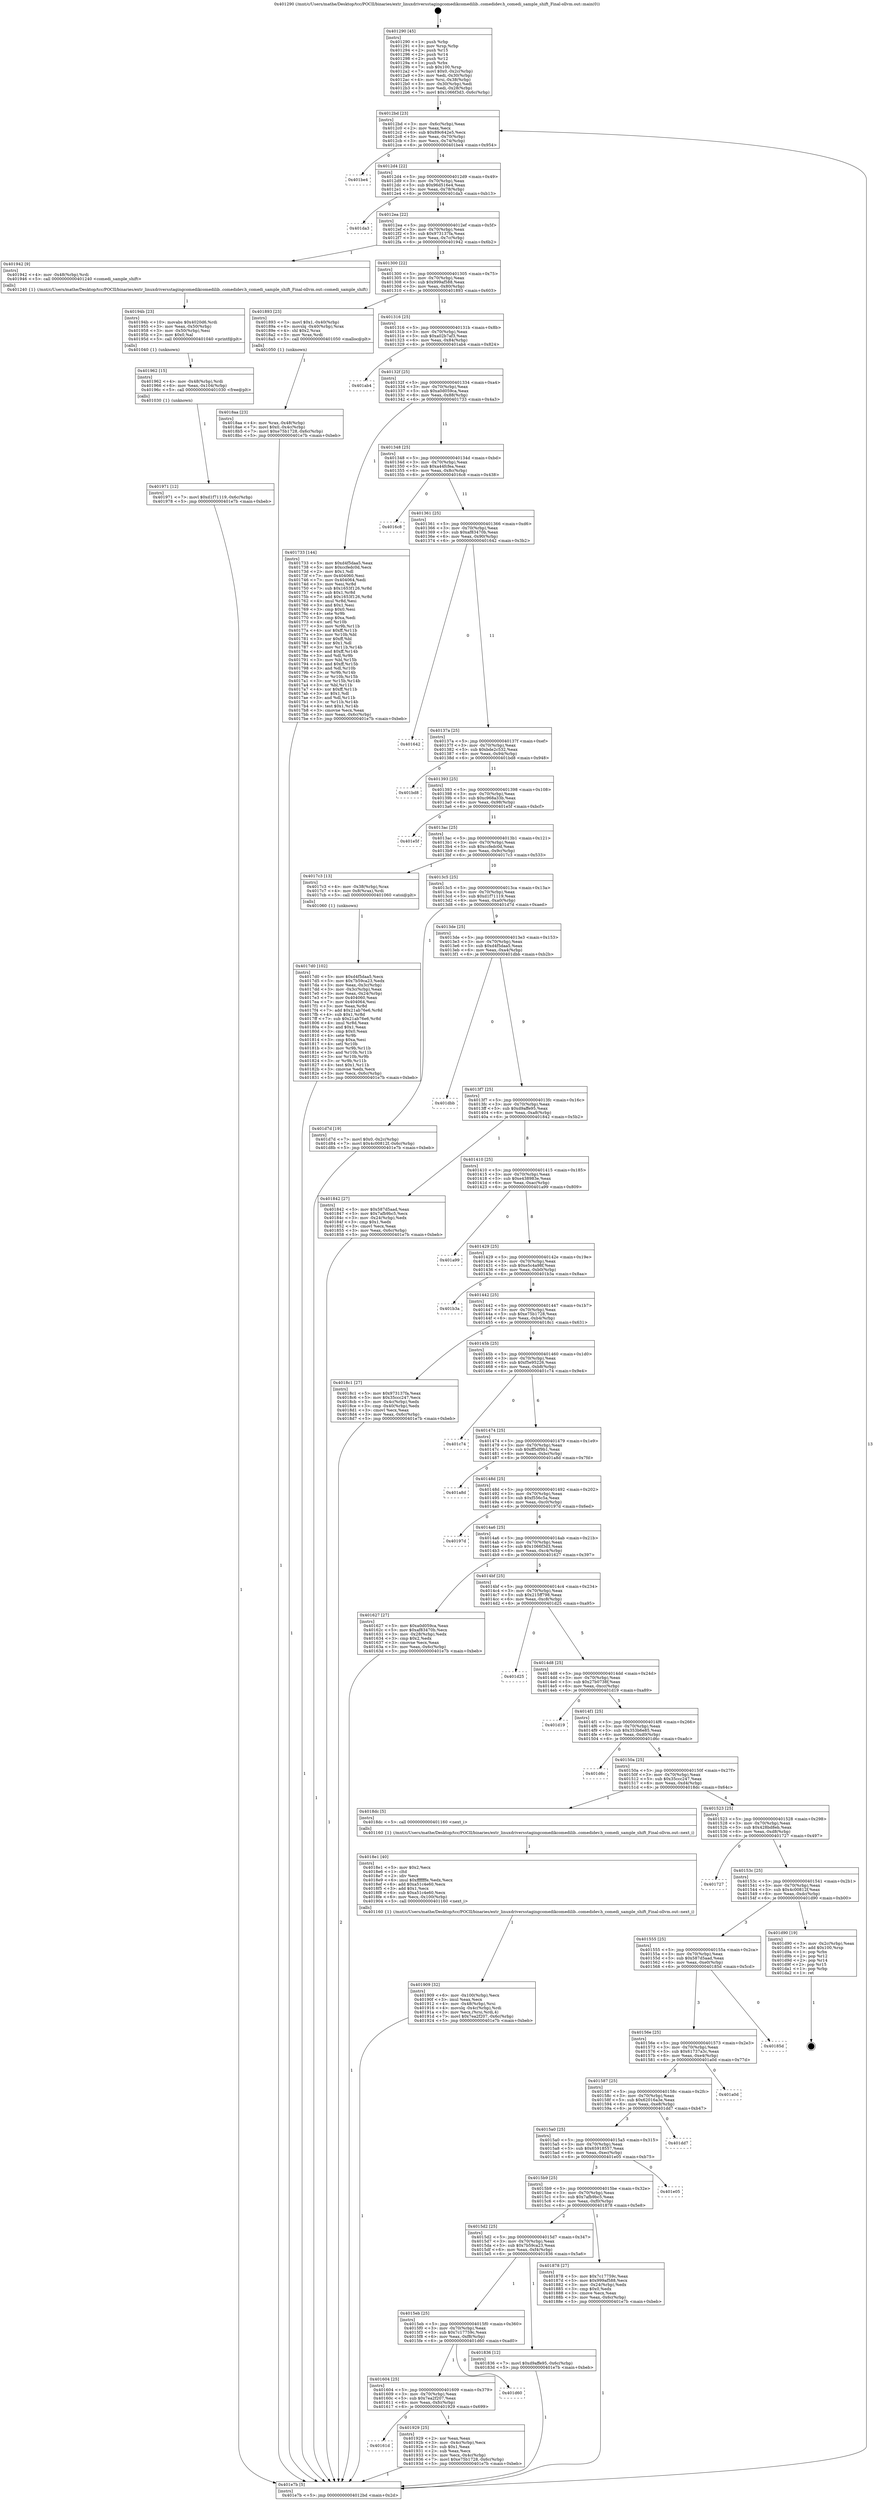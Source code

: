 digraph "0x401290" {
  label = "0x401290 (/mnt/c/Users/mathe/Desktop/tcc/POCII/binaries/extr_linuxdriversstagingcomedikcomedilib..comedidev.h_comedi_sample_shift_Final-ollvm.out::main(0))"
  labelloc = "t"
  node[shape=record]

  Entry [label="",width=0.3,height=0.3,shape=circle,fillcolor=black,style=filled]
  "0x4012bd" [label="{
     0x4012bd [23]\l
     | [instrs]\l
     &nbsp;&nbsp;0x4012bd \<+3\>: mov -0x6c(%rbp),%eax\l
     &nbsp;&nbsp;0x4012c0 \<+2\>: mov %eax,%ecx\l
     &nbsp;&nbsp;0x4012c2 \<+6\>: sub $0x89c642e5,%ecx\l
     &nbsp;&nbsp;0x4012c8 \<+3\>: mov %eax,-0x70(%rbp)\l
     &nbsp;&nbsp;0x4012cb \<+3\>: mov %ecx,-0x74(%rbp)\l
     &nbsp;&nbsp;0x4012ce \<+6\>: je 0000000000401be4 \<main+0x954\>\l
  }"]
  "0x401be4" [label="{
     0x401be4\l
  }", style=dashed]
  "0x4012d4" [label="{
     0x4012d4 [22]\l
     | [instrs]\l
     &nbsp;&nbsp;0x4012d4 \<+5\>: jmp 00000000004012d9 \<main+0x49\>\l
     &nbsp;&nbsp;0x4012d9 \<+3\>: mov -0x70(%rbp),%eax\l
     &nbsp;&nbsp;0x4012dc \<+5\>: sub $0x96d516e4,%eax\l
     &nbsp;&nbsp;0x4012e1 \<+3\>: mov %eax,-0x78(%rbp)\l
     &nbsp;&nbsp;0x4012e4 \<+6\>: je 0000000000401da3 \<main+0xb13\>\l
  }"]
  Exit [label="",width=0.3,height=0.3,shape=circle,fillcolor=black,style=filled,peripheries=2]
  "0x401da3" [label="{
     0x401da3\l
  }", style=dashed]
  "0x4012ea" [label="{
     0x4012ea [22]\l
     | [instrs]\l
     &nbsp;&nbsp;0x4012ea \<+5\>: jmp 00000000004012ef \<main+0x5f\>\l
     &nbsp;&nbsp;0x4012ef \<+3\>: mov -0x70(%rbp),%eax\l
     &nbsp;&nbsp;0x4012f2 \<+5\>: sub $0x973137fa,%eax\l
     &nbsp;&nbsp;0x4012f7 \<+3\>: mov %eax,-0x7c(%rbp)\l
     &nbsp;&nbsp;0x4012fa \<+6\>: je 0000000000401942 \<main+0x6b2\>\l
  }"]
  "0x401971" [label="{
     0x401971 [12]\l
     | [instrs]\l
     &nbsp;&nbsp;0x401971 \<+7\>: movl $0xd1f71119,-0x6c(%rbp)\l
     &nbsp;&nbsp;0x401978 \<+5\>: jmp 0000000000401e7b \<main+0xbeb\>\l
  }"]
  "0x401942" [label="{
     0x401942 [9]\l
     | [instrs]\l
     &nbsp;&nbsp;0x401942 \<+4\>: mov -0x48(%rbp),%rdi\l
     &nbsp;&nbsp;0x401946 \<+5\>: call 0000000000401240 \<comedi_sample_shift\>\l
     | [calls]\l
     &nbsp;&nbsp;0x401240 \{1\} (/mnt/c/Users/mathe/Desktop/tcc/POCII/binaries/extr_linuxdriversstagingcomedikcomedilib..comedidev.h_comedi_sample_shift_Final-ollvm.out::comedi_sample_shift)\l
  }"]
  "0x401300" [label="{
     0x401300 [22]\l
     | [instrs]\l
     &nbsp;&nbsp;0x401300 \<+5\>: jmp 0000000000401305 \<main+0x75\>\l
     &nbsp;&nbsp;0x401305 \<+3\>: mov -0x70(%rbp),%eax\l
     &nbsp;&nbsp;0x401308 \<+5\>: sub $0x999af588,%eax\l
     &nbsp;&nbsp;0x40130d \<+3\>: mov %eax,-0x80(%rbp)\l
     &nbsp;&nbsp;0x401310 \<+6\>: je 0000000000401893 \<main+0x603\>\l
  }"]
  "0x401962" [label="{
     0x401962 [15]\l
     | [instrs]\l
     &nbsp;&nbsp;0x401962 \<+4\>: mov -0x48(%rbp),%rdi\l
     &nbsp;&nbsp;0x401966 \<+6\>: mov %eax,-0x104(%rbp)\l
     &nbsp;&nbsp;0x40196c \<+5\>: call 0000000000401030 \<free@plt\>\l
     | [calls]\l
     &nbsp;&nbsp;0x401030 \{1\} (unknown)\l
  }"]
  "0x401893" [label="{
     0x401893 [23]\l
     | [instrs]\l
     &nbsp;&nbsp;0x401893 \<+7\>: movl $0x1,-0x40(%rbp)\l
     &nbsp;&nbsp;0x40189a \<+4\>: movslq -0x40(%rbp),%rax\l
     &nbsp;&nbsp;0x40189e \<+4\>: shl $0x2,%rax\l
     &nbsp;&nbsp;0x4018a2 \<+3\>: mov %rax,%rdi\l
     &nbsp;&nbsp;0x4018a5 \<+5\>: call 0000000000401050 \<malloc@plt\>\l
     | [calls]\l
     &nbsp;&nbsp;0x401050 \{1\} (unknown)\l
  }"]
  "0x401316" [label="{
     0x401316 [25]\l
     | [instrs]\l
     &nbsp;&nbsp;0x401316 \<+5\>: jmp 000000000040131b \<main+0x8b\>\l
     &nbsp;&nbsp;0x40131b \<+3\>: mov -0x70(%rbp),%eax\l
     &nbsp;&nbsp;0x40131e \<+5\>: sub $0xa02b7af3,%eax\l
     &nbsp;&nbsp;0x401323 \<+6\>: mov %eax,-0x84(%rbp)\l
     &nbsp;&nbsp;0x401329 \<+6\>: je 0000000000401ab4 \<main+0x824\>\l
  }"]
  "0x40194b" [label="{
     0x40194b [23]\l
     | [instrs]\l
     &nbsp;&nbsp;0x40194b \<+10\>: movabs $0x4020d6,%rdi\l
     &nbsp;&nbsp;0x401955 \<+3\>: mov %eax,-0x50(%rbp)\l
     &nbsp;&nbsp;0x401958 \<+3\>: mov -0x50(%rbp),%esi\l
     &nbsp;&nbsp;0x40195b \<+2\>: mov $0x0,%al\l
     &nbsp;&nbsp;0x40195d \<+5\>: call 0000000000401040 \<printf@plt\>\l
     | [calls]\l
     &nbsp;&nbsp;0x401040 \{1\} (unknown)\l
  }"]
  "0x401ab4" [label="{
     0x401ab4\l
  }", style=dashed]
  "0x40132f" [label="{
     0x40132f [25]\l
     | [instrs]\l
     &nbsp;&nbsp;0x40132f \<+5\>: jmp 0000000000401334 \<main+0xa4\>\l
     &nbsp;&nbsp;0x401334 \<+3\>: mov -0x70(%rbp),%eax\l
     &nbsp;&nbsp;0x401337 \<+5\>: sub $0xa0d059ca,%eax\l
     &nbsp;&nbsp;0x40133c \<+6\>: mov %eax,-0x88(%rbp)\l
     &nbsp;&nbsp;0x401342 \<+6\>: je 0000000000401733 \<main+0x4a3\>\l
  }"]
  "0x40161d" [label="{
     0x40161d\l
  }", style=dashed]
  "0x401733" [label="{
     0x401733 [144]\l
     | [instrs]\l
     &nbsp;&nbsp;0x401733 \<+5\>: mov $0xd4f5daa5,%eax\l
     &nbsp;&nbsp;0x401738 \<+5\>: mov $0xccfedc0d,%ecx\l
     &nbsp;&nbsp;0x40173d \<+2\>: mov $0x1,%dl\l
     &nbsp;&nbsp;0x40173f \<+7\>: mov 0x404060,%esi\l
     &nbsp;&nbsp;0x401746 \<+7\>: mov 0x404064,%edi\l
     &nbsp;&nbsp;0x40174d \<+3\>: mov %esi,%r8d\l
     &nbsp;&nbsp;0x401750 \<+7\>: sub $0x1653f126,%r8d\l
     &nbsp;&nbsp;0x401757 \<+4\>: sub $0x1,%r8d\l
     &nbsp;&nbsp;0x40175b \<+7\>: add $0x1653f126,%r8d\l
     &nbsp;&nbsp;0x401762 \<+4\>: imul %r8d,%esi\l
     &nbsp;&nbsp;0x401766 \<+3\>: and $0x1,%esi\l
     &nbsp;&nbsp;0x401769 \<+3\>: cmp $0x0,%esi\l
     &nbsp;&nbsp;0x40176c \<+4\>: sete %r9b\l
     &nbsp;&nbsp;0x401770 \<+3\>: cmp $0xa,%edi\l
     &nbsp;&nbsp;0x401773 \<+4\>: setl %r10b\l
     &nbsp;&nbsp;0x401777 \<+3\>: mov %r9b,%r11b\l
     &nbsp;&nbsp;0x40177a \<+4\>: xor $0xff,%r11b\l
     &nbsp;&nbsp;0x40177e \<+3\>: mov %r10b,%bl\l
     &nbsp;&nbsp;0x401781 \<+3\>: xor $0xff,%bl\l
     &nbsp;&nbsp;0x401784 \<+3\>: xor $0x1,%dl\l
     &nbsp;&nbsp;0x401787 \<+3\>: mov %r11b,%r14b\l
     &nbsp;&nbsp;0x40178a \<+4\>: and $0xff,%r14b\l
     &nbsp;&nbsp;0x40178e \<+3\>: and %dl,%r9b\l
     &nbsp;&nbsp;0x401791 \<+3\>: mov %bl,%r15b\l
     &nbsp;&nbsp;0x401794 \<+4\>: and $0xff,%r15b\l
     &nbsp;&nbsp;0x401798 \<+3\>: and %dl,%r10b\l
     &nbsp;&nbsp;0x40179b \<+3\>: or %r9b,%r14b\l
     &nbsp;&nbsp;0x40179e \<+3\>: or %r10b,%r15b\l
     &nbsp;&nbsp;0x4017a1 \<+3\>: xor %r15b,%r14b\l
     &nbsp;&nbsp;0x4017a4 \<+3\>: or %bl,%r11b\l
     &nbsp;&nbsp;0x4017a7 \<+4\>: xor $0xff,%r11b\l
     &nbsp;&nbsp;0x4017ab \<+3\>: or $0x1,%dl\l
     &nbsp;&nbsp;0x4017ae \<+3\>: and %dl,%r11b\l
     &nbsp;&nbsp;0x4017b1 \<+3\>: or %r11b,%r14b\l
     &nbsp;&nbsp;0x4017b4 \<+4\>: test $0x1,%r14b\l
     &nbsp;&nbsp;0x4017b8 \<+3\>: cmovne %ecx,%eax\l
     &nbsp;&nbsp;0x4017bb \<+3\>: mov %eax,-0x6c(%rbp)\l
     &nbsp;&nbsp;0x4017be \<+5\>: jmp 0000000000401e7b \<main+0xbeb\>\l
  }"]
  "0x401348" [label="{
     0x401348 [25]\l
     | [instrs]\l
     &nbsp;&nbsp;0x401348 \<+5\>: jmp 000000000040134d \<main+0xbd\>\l
     &nbsp;&nbsp;0x40134d \<+3\>: mov -0x70(%rbp),%eax\l
     &nbsp;&nbsp;0x401350 \<+5\>: sub $0xa44fcfea,%eax\l
     &nbsp;&nbsp;0x401355 \<+6\>: mov %eax,-0x8c(%rbp)\l
     &nbsp;&nbsp;0x40135b \<+6\>: je 00000000004016c8 \<main+0x438\>\l
  }"]
  "0x401929" [label="{
     0x401929 [25]\l
     | [instrs]\l
     &nbsp;&nbsp;0x401929 \<+2\>: xor %eax,%eax\l
     &nbsp;&nbsp;0x40192b \<+3\>: mov -0x4c(%rbp),%ecx\l
     &nbsp;&nbsp;0x40192e \<+3\>: sub $0x1,%eax\l
     &nbsp;&nbsp;0x401931 \<+2\>: sub %eax,%ecx\l
     &nbsp;&nbsp;0x401933 \<+3\>: mov %ecx,-0x4c(%rbp)\l
     &nbsp;&nbsp;0x401936 \<+7\>: movl $0xe75b1728,-0x6c(%rbp)\l
     &nbsp;&nbsp;0x40193d \<+5\>: jmp 0000000000401e7b \<main+0xbeb\>\l
  }"]
  "0x4016c8" [label="{
     0x4016c8\l
  }", style=dashed]
  "0x401361" [label="{
     0x401361 [25]\l
     | [instrs]\l
     &nbsp;&nbsp;0x401361 \<+5\>: jmp 0000000000401366 \<main+0xd6\>\l
     &nbsp;&nbsp;0x401366 \<+3\>: mov -0x70(%rbp),%eax\l
     &nbsp;&nbsp;0x401369 \<+5\>: sub $0xaf83470b,%eax\l
     &nbsp;&nbsp;0x40136e \<+6\>: mov %eax,-0x90(%rbp)\l
     &nbsp;&nbsp;0x401374 \<+6\>: je 0000000000401642 \<main+0x3b2\>\l
  }"]
  "0x401604" [label="{
     0x401604 [25]\l
     | [instrs]\l
     &nbsp;&nbsp;0x401604 \<+5\>: jmp 0000000000401609 \<main+0x379\>\l
     &nbsp;&nbsp;0x401609 \<+3\>: mov -0x70(%rbp),%eax\l
     &nbsp;&nbsp;0x40160c \<+5\>: sub $0x7ea2f207,%eax\l
     &nbsp;&nbsp;0x401611 \<+6\>: mov %eax,-0xfc(%rbp)\l
     &nbsp;&nbsp;0x401617 \<+6\>: je 0000000000401929 \<main+0x699\>\l
  }"]
  "0x401642" [label="{
     0x401642\l
  }", style=dashed]
  "0x40137a" [label="{
     0x40137a [25]\l
     | [instrs]\l
     &nbsp;&nbsp;0x40137a \<+5\>: jmp 000000000040137f \<main+0xef\>\l
     &nbsp;&nbsp;0x40137f \<+3\>: mov -0x70(%rbp),%eax\l
     &nbsp;&nbsp;0x401382 \<+5\>: sub $0xbde2c532,%eax\l
     &nbsp;&nbsp;0x401387 \<+6\>: mov %eax,-0x94(%rbp)\l
     &nbsp;&nbsp;0x40138d \<+6\>: je 0000000000401bd8 \<main+0x948\>\l
  }"]
  "0x401d60" [label="{
     0x401d60\l
  }", style=dashed]
  "0x401bd8" [label="{
     0x401bd8\l
  }", style=dashed]
  "0x401393" [label="{
     0x401393 [25]\l
     | [instrs]\l
     &nbsp;&nbsp;0x401393 \<+5\>: jmp 0000000000401398 \<main+0x108\>\l
     &nbsp;&nbsp;0x401398 \<+3\>: mov -0x70(%rbp),%eax\l
     &nbsp;&nbsp;0x40139b \<+5\>: sub $0xc968a33b,%eax\l
     &nbsp;&nbsp;0x4013a0 \<+6\>: mov %eax,-0x98(%rbp)\l
     &nbsp;&nbsp;0x4013a6 \<+6\>: je 0000000000401e5f \<main+0xbcf\>\l
  }"]
  "0x401909" [label="{
     0x401909 [32]\l
     | [instrs]\l
     &nbsp;&nbsp;0x401909 \<+6\>: mov -0x100(%rbp),%ecx\l
     &nbsp;&nbsp;0x40190f \<+3\>: imul %eax,%ecx\l
     &nbsp;&nbsp;0x401912 \<+4\>: mov -0x48(%rbp),%rsi\l
     &nbsp;&nbsp;0x401916 \<+4\>: movslq -0x4c(%rbp),%rdi\l
     &nbsp;&nbsp;0x40191a \<+3\>: mov %ecx,(%rsi,%rdi,4)\l
     &nbsp;&nbsp;0x40191d \<+7\>: movl $0x7ea2f207,-0x6c(%rbp)\l
     &nbsp;&nbsp;0x401924 \<+5\>: jmp 0000000000401e7b \<main+0xbeb\>\l
  }"]
  "0x401e5f" [label="{
     0x401e5f\l
  }", style=dashed]
  "0x4013ac" [label="{
     0x4013ac [25]\l
     | [instrs]\l
     &nbsp;&nbsp;0x4013ac \<+5\>: jmp 00000000004013b1 \<main+0x121\>\l
     &nbsp;&nbsp;0x4013b1 \<+3\>: mov -0x70(%rbp),%eax\l
     &nbsp;&nbsp;0x4013b4 \<+5\>: sub $0xccfedc0d,%eax\l
     &nbsp;&nbsp;0x4013b9 \<+6\>: mov %eax,-0x9c(%rbp)\l
     &nbsp;&nbsp;0x4013bf \<+6\>: je 00000000004017c3 \<main+0x533\>\l
  }"]
  "0x4018e1" [label="{
     0x4018e1 [40]\l
     | [instrs]\l
     &nbsp;&nbsp;0x4018e1 \<+5\>: mov $0x2,%ecx\l
     &nbsp;&nbsp;0x4018e6 \<+1\>: cltd\l
     &nbsp;&nbsp;0x4018e7 \<+2\>: idiv %ecx\l
     &nbsp;&nbsp;0x4018e9 \<+6\>: imul $0xfffffffe,%edx,%ecx\l
     &nbsp;&nbsp;0x4018ef \<+6\>: add $0xa51c4e60,%ecx\l
     &nbsp;&nbsp;0x4018f5 \<+3\>: add $0x1,%ecx\l
     &nbsp;&nbsp;0x4018f8 \<+6\>: sub $0xa51c4e60,%ecx\l
     &nbsp;&nbsp;0x4018fe \<+6\>: mov %ecx,-0x100(%rbp)\l
     &nbsp;&nbsp;0x401904 \<+5\>: call 0000000000401160 \<next_i\>\l
     | [calls]\l
     &nbsp;&nbsp;0x401160 \{1\} (/mnt/c/Users/mathe/Desktop/tcc/POCII/binaries/extr_linuxdriversstagingcomedikcomedilib..comedidev.h_comedi_sample_shift_Final-ollvm.out::next_i)\l
  }"]
  "0x4017c3" [label="{
     0x4017c3 [13]\l
     | [instrs]\l
     &nbsp;&nbsp;0x4017c3 \<+4\>: mov -0x38(%rbp),%rax\l
     &nbsp;&nbsp;0x4017c7 \<+4\>: mov 0x8(%rax),%rdi\l
     &nbsp;&nbsp;0x4017cb \<+5\>: call 0000000000401060 \<atoi@plt\>\l
     | [calls]\l
     &nbsp;&nbsp;0x401060 \{1\} (unknown)\l
  }"]
  "0x4013c5" [label="{
     0x4013c5 [25]\l
     | [instrs]\l
     &nbsp;&nbsp;0x4013c5 \<+5\>: jmp 00000000004013ca \<main+0x13a\>\l
     &nbsp;&nbsp;0x4013ca \<+3\>: mov -0x70(%rbp),%eax\l
     &nbsp;&nbsp;0x4013cd \<+5\>: sub $0xd1f71119,%eax\l
     &nbsp;&nbsp;0x4013d2 \<+6\>: mov %eax,-0xa0(%rbp)\l
     &nbsp;&nbsp;0x4013d8 \<+6\>: je 0000000000401d7d \<main+0xaed\>\l
  }"]
  "0x4018aa" [label="{
     0x4018aa [23]\l
     | [instrs]\l
     &nbsp;&nbsp;0x4018aa \<+4\>: mov %rax,-0x48(%rbp)\l
     &nbsp;&nbsp;0x4018ae \<+7\>: movl $0x0,-0x4c(%rbp)\l
     &nbsp;&nbsp;0x4018b5 \<+7\>: movl $0xe75b1728,-0x6c(%rbp)\l
     &nbsp;&nbsp;0x4018bc \<+5\>: jmp 0000000000401e7b \<main+0xbeb\>\l
  }"]
  "0x401d7d" [label="{
     0x401d7d [19]\l
     | [instrs]\l
     &nbsp;&nbsp;0x401d7d \<+7\>: movl $0x0,-0x2c(%rbp)\l
     &nbsp;&nbsp;0x401d84 \<+7\>: movl $0x4c00812f,-0x6c(%rbp)\l
     &nbsp;&nbsp;0x401d8b \<+5\>: jmp 0000000000401e7b \<main+0xbeb\>\l
  }"]
  "0x4013de" [label="{
     0x4013de [25]\l
     | [instrs]\l
     &nbsp;&nbsp;0x4013de \<+5\>: jmp 00000000004013e3 \<main+0x153\>\l
     &nbsp;&nbsp;0x4013e3 \<+3\>: mov -0x70(%rbp),%eax\l
     &nbsp;&nbsp;0x4013e6 \<+5\>: sub $0xd4f5daa5,%eax\l
     &nbsp;&nbsp;0x4013eb \<+6\>: mov %eax,-0xa4(%rbp)\l
     &nbsp;&nbsp;0x4013f1 \<+6\>: je 0000000000401dbb \<main+0xb2b\>\l
  }"]
  "0x4015eb" [label="{
     0x4015eb [25]\l
     | [instrs]\l
     &nbsp;&nbsp;0x4015eb \<+5\>: jmp 00000000004015f0 \<main+0x360\>\l
     &nbsp;&nbsp;0x4015f0 \<+3\>: mov -0x70(%rbp),%eax\l
     &nbsp;&nbsp;0x4015f3 \<+5\>: sub $0x7c17759c,%eax\l
     &nbsp;&nbsp;0x4015f8 \<+6\>: mov %eax,-0xf8(%rbp)\l
     &nbsp;&nbsp;0x4015fe \<+6\>: je 0000000000401d60 \<main+0xad0\>\l
  }"]
  "0x401dbb" [label="{
     0x401dbb\l
  }", style=dashed]
  "0x4013f7" [label="{
     0x4013f7 [25]\l
     | [instrs]\l
     &nbsp;&nbsp;0x4013f7 \<+5\>: jmp 00000000004013fc \<main+0x16c\>\l
     &nbsp;&nbsp;0x4013fc \<+3\>: mov -0x70(%rbp),%eax\l
     &nbsp;&nbsp;0x4013ff \<+5\>: sub $0xd9affe95,%eax\l
     &nbsp;&nbsp;0x401404 \<+6\>: mov %eax,-0xa8(%rbp)\l
     &nbsp;&nbsp;0x40140a \<+6\>: je 0000000000401842 \<main+0x5b2\>\l
  }"]
  "0x401836" [label="{
     0x401836 [12]\l
     | [instrs]\l
     &nbsp;&nbsp;0x401836 \<+7\>: movl $0xd9affe95,-0x6c(%rbp)\l
     &nbsp;&nbsp;0x40183d \<+5\>: jmp 0000000000401e7b \<main+0xbeb\>\l
  }"]
  "0x401842" [label="{
     0x401842 [27]\l
     | [instrs]\l
     &nbsp;&nbsp;0x401842 \<+5\>: mov $0x587d5aad,%eax\l
     &nbsp;&nbsp;0x401847 \<+5\>: mov $0x7afb9bc5,%ecx\l
     &nbsp;&nbsp;0x40184c \<+3\>: mov -0x24(%rbp),%edx\l
     &nbsp;&nbsp;0x40184f \<+3\>: cmp $0x1,%edx\l
     &nbsp;&nbsp;0x401852 \<+3\>: cmovl %ecx,%eax\l
     &nbsp;&nbsp;0x401855 \<+3\>: mov %eax,-0x6c(%rbp)\l
     &nbsp;&nbsp;0x401858 \<+5\>: jmp 0000000000401e7b \<main+0xbeb\>\l
  }"]
  "0x401410" [label="{
     0x401410 [25]\l
     | [instrs]\l
     &nbsp;&nbsp;0x401410 \<+5\>: jmp 0000000000401415 \<main+0x185\>\l
     &nbsp;&nbsp;0x401415 \<+3\>: mov -0x70(%rbp),%eax\l
     &nbsp;&nbsp;0x401418 \<+5\>: sub $0xe438983e,%eax\l
     &nbsp;&nbsp;0x40141d \<+6\>: mov %eax,-0xac(%rbp)\l
     &nbsp;&nbsp;0x401423 \<+6\>: je 0000000000401a99 \<main+0x809\>\l
  }"]
  "0x4015d2" [label="{
     0x4015d2 [25]\l
     | [instrs]\l
     &nbsp;&nbsp;0x4015d2 \<+5\>: jmp 00000000004015d7 \<main+0x347\>\l
     &nbsp;&nbsp;0x4015d7 \<+3\>: mov -0x70(%rbp),%eax\l
     &nbsp;&nbsp;0x4015da \<+5\>: sub $0x7b59ca23,%eax\l
     &nbsp;&nbsp;0x4015df \<+6\>: mov %eax,-0xf4(%rbp)\l
     &nbsp;&nbsp;0x4015e5 \<+6\>: je 0000000000401836 \<main+0x5a6\>\l
  }"]
  "0x401a99" [label="{
     0x401a99\l
  }", style=dashed]
  "0x401429" [label="{
     0x401429 [25]\l
     | [instrs]\l
     &nbsp;&nbsp;0x401429 \<+5\>: jmp 000000000040142e \<main+0x19e\>\l
     &nbsp;&nbsp;0x40142e \<+3\>: mov -0x70(%rbp),%eax\l
     &nbsp;&nbsp;0x401431 \<+5\>: sub $0xe5c4a98f,%eax\l
     &nbsp;&nbsp;0x401436 \<+6\>: mov %eax,-0xb0(%rbp)\l
     &nbsp;&nbsp;0x40143c \<+6\>: je 0000000000401b3a \<main+0x8aa\>\l
  }"]
  "0x401878" [label="{
     0x401878 [27]\l
     | [instrs]\l
     &nbsp;&nbsp;0x401878 \<+5\>: mov $0x7c17759c,%eax\l
     &nbsp;&nbsp;0x40187d \<+5\>: mov $0x999af588,%ecx\l
     &nbsp;&nbsp;0x401882 \<+3\>: mov -0x24(%rbp),%edx\l
     &nbsp;&nbsp;0x401885 \<+3\>: cmp $0x0,%edx\l
     &nbsp;&nbsp;0x401888 \<+3\>: cmove %ecx,%eax\l
     &nbsp;&nbsp;0x40188b \<+3\>: mov %eax,-0x6c(%rbp)\l
     &nbsp;&nbsp;0x40188e \<+5\>: jmp 0000000000401e7b \<main+0xbeb\>\l
  }"]
  "0x401b3a" [label="{
     0x401b3a\l
  }", style=dashed]
  "0x401442" [label="{
     0x401442 [25]\l
     | [instrs]\l
     &nbsp;&nbsp;0x401442 \<+5\>: jmp 0000000000401447 \<main+0x1b7\>\l
     &nbsp;&nbsp;0x401447 \<+3\>: mov -0x70(%rbp),%eax\l
     &nbsp;&nbsp;0x40144a \<+5\>: sub $0xe75b1728,%eax\l
     &nbsp;&nbsp;0x40144f \<+6\>: mov %eax,-0xb4(%rbp)\l
     &nbsp;&nbsp;0x401455 \<+6\>: je 00000000004018c1 \<main+0x631\>\l
  }"]
  "0x4015b9" [label="{
     0x4015b9 [25]\l
     | [instrs]\l
     &nbsp;&nbsp;0x4015b9 \<+5\>: jmp 00000000004015be \<main+0x32e\>\l
     &nbsp;&nbsp;0x4015be \<+3\>: mov -0x70(%rbp),%eax\l
     &nbsp;&nbsp;0x4015c1 \<+5\>: sub $0x7afb9bc5,%eax\l
     &nbsp;&nbsp;0x4015c6 \<+6\>: mov %eax,-0xf0(%rbp)\l
     &nbsp;&nbsp;0x4015cc \<+6\>: je 0000000000401878 \<main+0x5e8\>\l
  }"]
  "0x4018c1" [label="{
     0x4018c1 [27]\l
     | [instrs]\l
     &nbsp;&nbsp;0x4018c1 \<+5\>: mov $0x973137fa,%eax\l
     &nbsp;&nbsp;0x4018c6 \<+5\>: mov $0x35ccc247,%ecx\l
     &nbsp;&nbsp;0x4018cb \<+3\>: mov -0x4c(%rbp),%edx\l
     &nbsp;&nbsp;0x4018ce \<+3\>: cmp -0x40(%rbp),%edx\l
     &nbsp;&nbsp;0x4018d1 \<+3\>: cmovl %ecx,%eax\l
     &nbsp;&nbsp;0x4018d4 \<+3\>: mov %eax,-0x6c(%rbp)\l
     &nbsp;&nbsp;0x4018d7 \<+5\>: jmp 0000000000401e7b \<main+0xbeb\>\l
  }"]
  "0x40145b" [label="{
     0x40145b [25]\l
     | [instrs]\l
     &nbsp;&nbsp;0x40145b \<+5\>: jmp 0000000000401460 \<main+0x1d0\>\l
     &nbsp;&nbsp;0x401460 \<+3\>: mov -0x70(%rbp),%eax\l
     &nbsp;&nbsp;0x401463 \<+5\>: sub $0xf5e95226,%eax\l
     &nbsp;&nbsp;0x401468 \<+6\>: mov %eax,-0xb8(%rbp)\l
     &nbsp;&nbsp;0x40146e \<+6\>: je 0000000000401c74 \<main+0x9e4\>\l
  }"]
  "0x401e05" [label="{
     0x401e05\l
  }", style=dashed]
  "0x401c74" [label="{
     0x401c74\l
  }", style=dashed]
  "0x401474" [label="{
     0x401474 [25]\l
     | [instrs]\l
     &nbsp;&nbsp;0x401474 \<+5\>: jmp 0000000000401479 \<main+0x1e9\>\l
     &nbsp;&nbsp;0x401479 \<+3\>: mov -0x70(%rbp),%eax\l
     &nbsp;&nbsp;0x40147c \<+5\>: sub $0xff5df9b1,%eax\l
     &nbsp;&nbsp;0x401481 \<+6\>: mov %eax,-0xbc(%rbp)\l
     &nbsp;&nbsp;0x401487 \<+6\>: je 0000000000401a8d \<main+0x7fd\>\l
  }"]
  "0x4015a0" [label="{
     0x4015a0 [25]\l
     | [instrs]\l
     &nbsp;&nbsp;0x4015a0 \<+5\>: jmp 00000000004015a5 \<main+0x315\>\l
     &nbsp;&nbsp;0x4015a5 \<+3\>: mov -0x70(%rbp),%eax\l
     &nbsp;&nbsp;0x4015a8 \<+5\>: sub $0x65918557,%eax\l
     &nbsp;&nbsp;0x4015ad \<+6\>: mov %eax,-0xec(%rbp)\l
     &nbsp;&nbsp;0x4015b3 \<+6\>: je 0000000000401e05 \<main+0xb75\>\l
  }"]
  "0x401a8d" [label="{
     0x401a8d\l
  }", style=dashed]
  "0x40148d" [label="{
     0x40148d [25]\l
     | [instrs]\l
     &nbsp;&nbsp;0x40148d \<+5\>: jmp 0000000000401492 \<main+0x202\>\l
     &nbsp;&nbsp;0x401492 \<+3\>: mov -0x70(%rbp),%eax\l
     &nbsp;&nbsp;0x401495 \<+5\>: sub $0xf556c5a,%eax\l
     &nbsp;&nbsp;0x40149a \<+6\>: mov %eax,-0xc0(%rbp)\l
     &nbsp;&nbsp;0x4014a0 \<+6\>: je 000000000040197d \<main+0x6ed\>\l
  }"]
  "0x401dd7" [label="{
     0x401dd7\l
  }", style=dashed]
  "0x40197d" [label="{
     0x40197d\l
  }", style=dashed]
  "0x4014a6" [label="{
     0x4014a6 [25]\l
     | [instrs]\l
     &nbsp;&nbsp;0x4014a6 \<+5\>: jmp 00000000004014ab \<main+0x21b\>\l
     &nbsp;&nbsp;0x4014ab \<+3\>: mov -0x70(%rbp),%eax\l
     &nbsp;&nbsp;0x4014ae \<+5\>: sub $0x1066f3d3,%eax\l
     &nbsp;&nbsp;0x4014b3 \<+6\>: mov %eax,-0xc4(%rbp)\l
     &nbsp;&nbsp;0x4014b9 \<+6\>: je 0000000000401627 \<main+0x397\>\l
  }"]
  "0x401587" [label="{
     0x401587 [25]\l
     | [instrs]\l
     &nbsp;&nbsp;0x401587 \<+5\>: jmp 000000000040158c \<main+0x2fc\>\l
     &nbsp;&nbsp;0x40158c \<+3\>: mov -0x70(%rbp),%eax\l
     &nbsp;&nbsp;0x40158f \<+5\>: sub $0x62016a3e,%eax\l
     &nbsp;&nbsp;0x401594 \<+6\>: mov %eax,-0xe8(%rbp)\l
     &nbsp;&nbsp;0x40159a \<+6\>: je 0000000000401dd7 \<main+0xb47\>\l
  }"]
  "0x401627" [label="{
     0x401627 [27]\l
     | [instrs]\l
     &nbsp;&nbsp;0x401627 \<+5\>: mov $0xa0d059ca,%eax\l
     &nbsp;&nbsp;0x40162c \<+5\>: mov $0xaf83470b,%ecx\l
     &nbsp;&nbsp;0x401631 \<+3\>: mov -0x28(%rbp),%edx\l
     &nbsp;&nbsp;0x401634 \<+3\>: cmp $0x2,%edx\l
     &nbsp;&nbsp;0x401637 \<+3\>: cmovne %ecx,%eax\l
     &nbsp;&nbsp;0x40163a \<+3\>: mov %eax,-0x6c(%rbp)\l
     &nbsp;&nbsp;0x40163d \<+5\>: jmp 0000000000401e7b \<main+0xbeb\>\l
  }"]
  "0x4014bf" [label="{
     0x4014bf [25]\l
     | [instrs]\l
     &nbsp;&nbsp;0x4014bf \<+5\>: jmp 00000000004014c4 \<main+0x234\>\l
     &nbsp;&nbsp;0x4014c4 \<+3\>: mov -0x70(%rbp),%eax\l
     &nbsp;&nbsp;0x4014c7 \<+5\>: sub $0x215ff798,%eax\l
     &nbsp;&nbsp;0x4014cc \<+6\>: mov %eax,-0xc8(%rbp)\l
     &nbsp;&nbsp;0x4014d2 \<+6\>: je 0000000000401d25 \<main+0xa95\>\l
  }"]
  "0x401e7b" [label="{
     0x401e7b [5]\l
     | [instrs]\l
     &nbsp;&nbsp;0x401e7b \<+5\>: jmp 00000000004012bd \<main+0x2d\>\l
  }"]
  "0x401290" [label="{
     0x401290 [45]\l
     | [instrs]\l
     &nbsp;&nbsp;0x401290 \<+1\>: push %rbp\l
     &nbsp;&nbsp;0x401291 \<+3\>: mov %rsp,%rbp\l
     &nbsp;&nbsp;0x401294 \<+2\>: push %r15\l
     &nbsp;&nbsp;0x401296 \<+2\>: push %r14\l
     &nbsp;&nbsp;0x401298 \<+2\>: push %r12\l
     &nbsp;&nbsp;0x40129a \<+1\>: push %rbx\l
     &nbsp;&nbsp;0x40129b \<+7\>: sub $0x100,%rsp\l
     &nbsp;&nbsp;0x4012a2 \<+7\>: movl $0x0,-0x2c(%rbp)\l
     &nbsp;&nbsp;0x4012a9 \<+3\>: mov %edi,-0x30(%rbp)\l
     &nbsp;&nbsp;0x4012ac \<+4\>: mov %rsi,-0x38(%rbp)\l
     &nbsp;&nbsp;0x4012b0 \<+3\>: mov -0x30(%rbp),%edi\l
     &nbsp;&nbsp;0x4012b3 \<+3\>: mov %edi,-0x28(%rbp)\l
     &nbsp;&nbsp;0x4012b6 \<+7\>: movl $0x1066f3d3,-0x6c(%rbp)\l
  }"]
  "0x4017d0" [label="{
     0x4017d0 [102]\l
     | [instrs]\l
     &nbsp;&nbsp;0x4017d0 \<+5\>: mov $0xd4f5daa5,%ecx\l
     &nbsp;&nbsp;0x4017d5 \<+5\>: mov $0x7b59ca23,%edx\l
     &nbsp;&nbsp;0x4017da \<+3\>: mov %eax,-0x3c(%rbp)\l
     &nbsp;&nbsp;0x4017dd \<+3\>: mov -0x3c(%rbp),%eax\l
     &nbsp;&nbsp;0x4017e0 \<+3\>: mov %eax,-0x24(%rbp)\l
     &nbsp;&nbsp;0x4017e3 \<+7\>: mov 0x404060,%eax\l
     &nbsp;&nbsp;0x4017ea \<+7\>: mov 0x404064,%esi\l
     &nbsp;&nbsp;0x4017f1 \<+3\>: mov %eax,%r8d\l
     &nbsp;&nbsp;0x4017f4 \<+7\>: add $0x21ab76e6,%r8d\l
     &nbsp;&nbsp;0x4017fb \<+4\>: sub $0x1,%r8d\l
     &nbsp;&nbsp;0x4017ff \<+7\>: sub $0x21ab76e6,%r8d\l
     &nbsp;&nbsp;0x401806 \<+4\>: imul %r8d,%eax\l
     &nbsp;&nbsp;0x40180a \<+3\>: and $0x1,%eax\l
     &nbsp;&nbsp;0x40180d \<+3\>: cmp $0x0,%eax\l
     &nbsp;&nbsp;0x401810 \<+4\>: sete %r9b\l
     &nbsp;&nbsp;0x401814 \<+3\>: cmp $0xa,%esi\l
     &nbsp;&nbsp;0x401817 \<+4\>: setl %r10b\l
     &nbsp;&nbsp;0x40181b \<+3\>: mov %r9b,%r11b\l
     &nbsp;&nbsp;0x40181e \<+3\>: and %r10b,%r11b\l
     &nbsp;&nbsp;0x401821 \<+3\>: xor %r10b,%r9b\l
     &nbsp;&nbsp;0x401824 \<+3\>: or %r9b,%r11b\l
     &nbsp;&nbsp;0x401827 \<+4\>: test $0x1,%r11b\l
     &nbsp;&nbsp;0x40182b \<+3\>: cmovne %edx,%ecx\l
     &nbsp;&nbsp;0x40182e \<+3\>: mov %ecx,-0x6c(%rbp)\l
     &nbsp;&nbsp;0x401831 \<+5\>: jmp 0000000000401e7b \<main+0xbeb\>\l
  }"]
  "0x401a0d" [label="{
     0x401a0d\l
  }", style=dashed]
  "0x401d25" [label="{
     0x401d25\l
  }", style=dashed]
  "0x4014d8" [label="{
     0x4014d8 [25]\l
     | [instrs]\l
     &nbsp;&nbsp;0x4014d8 \<+5\>: jmp 00000000004014dd \<main+0x24d\>\l
     &nbsp;&nbsp;0x4014dd \<+3\>: mov -0x70(%rbp),%eax\l
     &nbsp;&nbsp;0x4014e0 \<+5\>: sub $0x27b0738f,%eax\l
     &nbsp;&nbsp;0x4014e5 \<+6\>: mov %eax,-0xcc(%rbp)\l
     &nbsp;&nbsp;0x4014eb \<+6\>: je 0000000000401d19 \<main+0xa89\>\l
  }"]
  "0x40156e" [label="{
     0x40156e [25]\l
     | [instrs]\l
     &nbsp;&nbsp;0x40156e \<+5\>: jmp 0000000000401573 \<main+0x2e3\>\l
     &nbsp;&nbsp;0x401573 \<+3\>: mov -0x70(%rbp),%eax\l
     &nbsp;&nbsp;0x401576 \<+5\>: sub $0x61737a3c,%eax\l
     &nbsp;&nbsp;0x40157b \<+6\>: mov %eax,-0xe4(%rbp)\l
     &nbsp;&nbsp;0x401581 \<+6\>: je 0000000000401a0d \<main+0x77d\>\l
  }"]
  "0x401d19" [label="{
     0x401d19\l
  }", style=dashed]
  "0x4014f1" [label="{
     0x4014f1 [25]\l
     | [instrs]\l
     &nbsp;&nbsp;0x4014f1 \<+5\>: jmp 00000000004014f6 \<main+0x266\>\l
     &nbsp;&nbsp;0x4014f6 \<+3\>: mov -0x70(%rbp),%eax\l
     &nbsp;&nbsp;0x4014f9 \<+5\>: sub $0x353b6e85,%eax\l
     &nbsp;&nbsp;0x4014fe \<+6\>: mov %eax,-0xd0(%rbp)\l
     &nbsp;&nbsp;0x401504 \<+6\>: je 0000000000401d6c \<main+0xadc\>\l
  }"]
  "0x40185d" [label="{
     0x40185d\l
  }", style=dashed]
  "0x401d6c" [label="{
     0x401d6c\l
  }", style=dashed]
  "0x40150a" [label="{
     0x40150a [25]\l
     | [instrs]\l
     &nbsp;&nbsp;0x40150a \<+5\>: jmp 000000000040150f \<main+0x27f\>\l
     &nbsp;&nbsp;0x40150f \<+3\>: mov -0x70(%rbp),%eax\l
     &nbsp;&nbsp;0x401512 \<+5\>: sub $0x35ccc247,%eax\l
     &nbsp;&nbsp;0x401517 \<+6\>: mov %eax,-0xd4(%rbp)\l
     &nbsp;&nbsp;0x40151d \<+6\>: je 00000000004018dc \<main+0x64c\>\l
  }"]
  "0x401555" [label="{
     0x401555 [25]\l
     | [instrs]\l
     &nbsp;&nbsp;0x401555 \<+5\>: jmp 000000000040155a \<main+0x2ca\>\l
     &nbsp;&nbsp;0x40155a \<+3\>: mov -0x70(%rbp),%eax\l
     &nbsp;&nbsp;0x40155d \<+5\>: sub $0x587d5aad,%eax\l
     &nbsp;&nbsp;0x401562 \<+6\>: mov %eax,-0xe0(%rbp)\l
     &nbsp;&nbsp;0x401568 \<+6\>: je 000000000040185d \<main+0x5cd\>\l
  }"]
  "0x4018dc" [label="{
     0x4018dc [5]\l
     | [instrs]\l
     &nbsp;&nbsp;0x4018dc \<+5\>: call 0000000000401160 \<next_i\>\l
     | [calls]\l
     &nbsp;&nbsp;0x401160 \{1\} (/mnt/c/Users/mathe/Desktop/tcc/POCII/binaries/extr_linuxdriversstagingcomedikcomedilib..comedidev.h_comedi_sample_shift_Final-ollvm.out::next_i)\l
  }"]
  "0x401523" [label="{
     0x401523 [25]\l
     | [instrs]\l
     &nbsp;&nbsp;0x401523 \<+5\>: jmp 0000000000401528 \<main+0x298\>\l
     &nbsp;&nbsp;0x401528 \<+3\>: mov -0x70(%rbp),%eax\l
     &nbsp;&nbsp;0x40152b \<+5\>: sub $0x428bd8eb,%eax\l
     &nbsp;&nbsp;0x401530 \<+6\>: mov %eax,-0xd8(%rbp)\l
     &nbsp;&nbsp;0x401536 \<+6\>: je 0000000000401727 \<main+0x497\>\l
  }"]
  "0x401d90" [label="{
     0x401d90 [19]\l
     | [instrs]\l
     &nbsp;&nbsp;0x401d90 \<+3\>: mov -0x2c(%rbp),%eax\l
     &nbsp;&nbsp;0x401d93 \<+7\>: add $0x100,%rsp\l
     &nbsp;&nbsp;0x401d9a \<+1\>: pop %rbx\l
     &nbsp;&nbsp;0x401d9b \<+2\>: pop %r12\l
     &nbsp;&nbsp;0x401d9d \<+2\>: pop %r14\l
     &nbsp;&nbsp;0x401d9f \<+2\>: pop %r15\l
     &nbsp;&nbsp;0x401da1 \<+1\>: pop %rbp\l
     &nbsp;&nbsp;0x401da2 \<+1\>: ret\l
  }"]
  "0x401727" [label="{
     0x401727\l
  }", style=dashed]
  "0x40153c" [label="{
     0x40153c [25]\l
     | [instrs]\l
     &nbsp;&nbsp;0x40153c \<+5\>: jmp 0000000000401541 \<main+0x2b1\>\l
     &nbsp;&nbsp;0x401541 \<+3\>: mov -0x70(%rbp),%eax\l
     &nbsp;&nbsp;0x401544 \<+5\>: sub $0x4c00812f,%eax\l
     &nbsp;&nbsp;0x401549 \<+6\>: mov %eax,-0xdc(%rbp)\l
     &nbsp;&nbsp;0x40154f \<+6\>: je 0000000000401d90 \<main+0xb00\>\l
  }"]
  Entry -> "0x401290" [label=" 1"]
  "0x4012bd" -> "0x401be4" [label=" 0"]
  "0x4012bd" -> "0x4012d4" [label=" 14"]
  "0x401d90" -> Exit [label=" 1"]
  "0x4012d4" -> "0x401da3" [label=" 0"]
  "0x4012d4" -> "0x4012ea" [label=" 14"]
  "0x401d7d" -> "0x401e7b" [label=" 1"]
  "0x4012ea" -> "0x401942" [label=" 1"]
  "0x4012ea" -> "0x401300" [label=" 13"]
  "0x401971" -> "0x401e7b" [label=" 1"]
  "0x401300" -> "0x401893" [label=" 1"]
  "0x401300" -> "0x401316" [label=" 12"]
  "0x401962" -> "0x401971" [label=" 1"]
  "0x401316" -> "0x401ab4" [label=" 0"]
  "0x401316" -> "0x40132f" [label=" 12"]
  "0x40194b" -> "0x401962" [label=" 1"]
  "0x40132f" -> "0x401733" [label=" 1"]
  "0x40132f" -> "0x401348" [label=" 11"]
  "0x401942" -> "0x40194b" [label=" 1"]
  "0x401348" -> "0x4016c8" [label=" 0"]
  "0x401348" -> "0x401361" [label=" 11"]
  "0x401929" -> "0x401e7b" [label=" 1"]
  "0x401361" -> "0x401642" [label=" 0"]
  "0x401361" -> "0x40137a" [label=" 11"]
  "0x401604" -> "0x401929" [label=" 1"]
  "0x40137a" -> "0x401bd8" [label=" 0"]
  "0x40137a" -> "0x401393" [label=" 11"]
  "0x401604" -> "0x40161d" [label=" 0"]
  "0x401393" -> "0x401e5f" [label=" 0"]
  "0x401393" -> "0x4013ac" [label=" 11"]
  "0x4015eb" -> "0x401d60" [label=" 0"]
  "0x4013ac" -> "0x4017c3" [label=" 1"]
  "0x4013ac" -> "0x4013c5" [label=" 10"]
  "0x4015eb" -> "0x401604" [label=" 1"]
  "0x4013c5" -> "0x401d7d" [label=" 1"]
  "0x4013c5" -> "0x4013de" [label=" 9"]
  "0x401909" -> "0x401e7b" [label=" 1"]
  "0x4013de" -> "0x401dbb" [label=" 0"]
  "0x4013de" -> "0x4013f7" [label=" 9"]
  "0x4018e1" -> "0x401909" [label=" 1"]
  "0x4013f7" -> "0x401842" [label=" 1"]
  "0x4013f7" -> "0x401410" [label=" 8"]
  "0x4018dc" -> "0x4018e1" [label=" 1"]
  "0x401410" -> "0x401a99" [label=" 0"]
  "0x401410" -> "0x401429" [label=" 8"]
  "0x4018aa" -> "0x401e7b" [label=" 1"]
  "0x401429" -> "0x401b3a" [label=" 0"]
  "0x401429" -> "0x401442" [label=" 8"]
  "0x401893" -> "0x4018aa" [label=" 1"]
  "0x401442" -> "0x4018c1" [label=" 2"]
  "0x401442" -> "0x40145b" [label=" 6"]
  "0x401842" -> "0x401e7b" [label=" 1"]
  "0x40145b" -> "0x401c74" [label=" 0"]
  "0x40145b" -> "0x401474" [label=" 6"]
  "0x401836" -> "0x401e7b" [label=" 1"]
  "0x401474" -> "0x401a8d" [label=" 0"]
  "0x401474" -> "0x40148d" [label=" 6"]
  "0x4015d2" -> "0x401836" [label=" 1"]
  "0x40148d" -> "0x40197d" [label=" 0"]
  "0x40148d" -> "0x4014a6" [label=" 6"]
  "0x4018c1" -> "0x401e7b" [label=" 2"]
  "0x4014a6" -> "0x401627" [label=" 1"]
  "0x4014a6" -> "0x4014bf" [label=" 5"]
  "0x401627" -> "0x401e7b" [label=" 1"]
  "0x401290" -> "0x4012bd" [label=" 1"]
  "0x401e7b" -> "0x4012bd" [label=" 13"]
  "0x401733" -> "0x401e7b" [label=" 1"]
  "0x4017c3" -> "0x4017d0" [label=" 1"]
  "0x4017d0" -> "0x401e7b" [label=" 1"]
  "0x4015b9" -> "0x401878" [label=" 1"]
  "0x4014bf" -> "0x401d25" [label=" 0"]
  "0x4014bf" -> "0x4014d8" [label=" 5"]
  "0x401878" -> "0x401e7b" [label=" 1"]
  "0x4014d8" -> "0x401d19" [label=" 0"]
  "0x4014d8" -> "0x4014f1" [label=" 5"]
  "0x4015a0" -> "0x401e05" [label=" 0"]
  "0x4014f1" -> "0x401d6c" [label=" 0"]
  "0x4014f1" -> "0x40150a" [label=" 5"]
  "0x4015d2" -> "0x4015eb" [label=" 1"]
  "0x40150a" -> "0x4018dc" [label=" 1"]
  "0x40150a" -> "0x401523" [label=" 4"]
  "0x401587" -> "0x401dd7" [label=" 0"]
  "0x401523" -> "0x401727" [label=" 0"]
  "0x401523" -> "0x40153c" [label=" 4"]
  "0x4015b9" -> "0x4015d2" [label=" 2"]
  "0x40153c" -> "0x401d90" [label=" 1"]
  "0x40153c" -> "0x401555" [label=" 3"]
  "0x401587" -> "0x4015a0" [label=" 3"]
  "0x401555" -> "0x40185d" [label=" 0"]
  "0x401555" -> "0x40156e" [label=" 3"]
  "0x4015a0" -> "0x4015b9" [label=" 3"]
  "0x40156e" -> "0x401a0d" [label=" 0"]
  "0x40156e" -> "0x401587" [label=" 3"]
}
